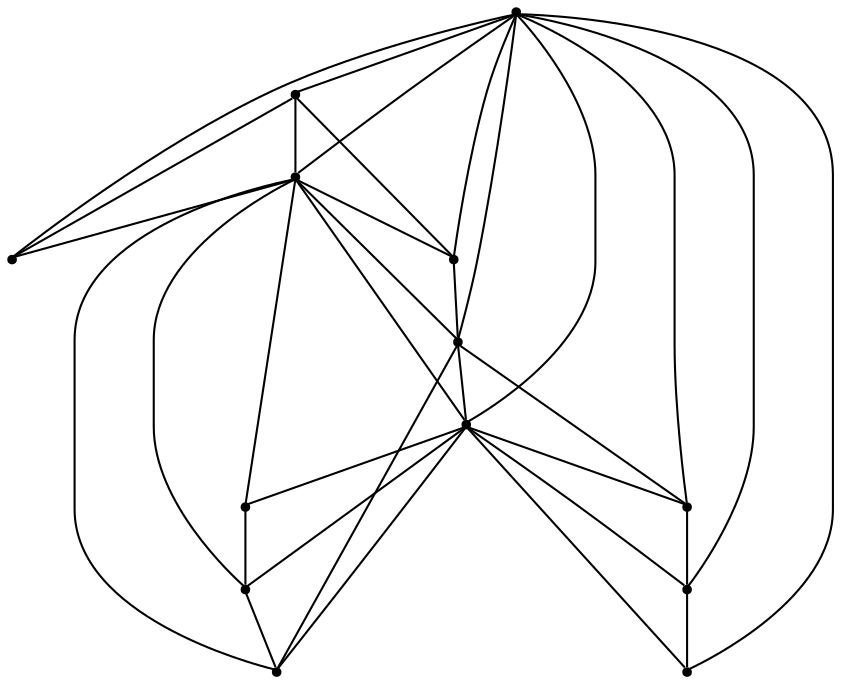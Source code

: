 graph {
  node [shape=point,comment="{\"directed\":false,\"doi\":\"10.1007/978-3-319-73915-1_3\",\"figure\":\"6 (1)\"}"]

  v0 [pos="619.5163592925495,384.77593143468005"]
  v1 [pos="503.9188396341433,498.6178978283383"]
  v2 [pos="448.27662137702293,641.6305661534757"]
  v3 [pos="520.163073230832,506.85656660738505"]
  v4 [pos="484.5407462538399,488.7882901823921"]
  v5 [pos="448.27662137702293,470.3939125024227"]
  v6 [pos="448.27662137702293,410.77052621054315"]
  v7 [pos="448.27662137702293,426.50394403877624"]
  v8 [pos="448.27662137702293,395.47773097400864"]
  v9 [pos="277.04102465719905,384.77593143468005"]
  v10 [pos="406.4533108771756,491.4635493043091"]
  v11 [pos="391.82180673014113,498.8376328612146"]
  v12 [pos="374.9941176068653,507.3118779435491"]

  v0 -- v1 [id="-1",pos="619.5163592925495,384.77593143468005 503.9188396341433,498.6178978283383 503.9188396341433,498.6178978283383 503.9188396341433,498.6178978283383"]
  v9 -- v12 [id="-2",pos="277.04102465719905,384.77593143468005 374.9941176068653,507.3118779435491 374.9941176068653,507.3118779435491 374.9941176068653,507.3118779435491"]
  v9 -- v11 [id="-3",pos="277.04102465719905,384.77593143468005 391.82180673014113,498.8376328612146 391.82180673014113,498.8376328612146 391.82180673014113,498.8376328612146"]
  v9 -- v10 [id="-4",pos="277.04102465719905,384.77593143468005 406.4533108771756,491.4635493043091 406.4533108771756,491.4635493043091 406.4533108771756,491.4635493043091"]
  v9 -- v0 [id="-5",pos="277.04102465719905,384.77593143468005 619.5163592925495,384.77593143468005 619.5163592925495,384.77593143468005 619.5163592925495,384.77593143468005"]
  v9 -- v6 [id="-6",pos="277.04102465719905,384.77593143468005 448.27662137702293,410.77052621054315 448.27662137702293,410.77052621054315 448.27662137702293,410.77052621054315"]
  v9 -- v7 [id="-7",pos="277.04102465719905,384.77593143468005 448.27662137702293,426.50394403877624 448.27662137702293,426.50394403877624 448.27662137702293,426.50394403877624"]
  v9 -- v8 [id="-8",pos="277.04102465719905,384.77593143468005 448.27662137702293,395.47773097400864 448.27662137702293,395.47773097400864 448.27662137702293,395.47773097400864"]
  v12 -- v2 [id="-9",pos="374.9941176068653,507.3118779435491 448.27662137702293,641.6305661534757 448.27662137702293,641.6305661534757 448.27662137702293,641.6305661534757"]
  v12 -- v11 [id="-10",pos="374.9941176068653,507.3118779435491 391.82180673014113,498.8376328612146 391.82180673014113,498.8376328612146 391.82180673014113,498.8376328612146"]
  v11 -- v10 [id="-11",pos="391.82180673014113,498.8376328612146 406.4533108771756,491.4635493043091 406.4533108771756,491.4635493043091 406.4533108771756,491.4635493043091"]
  v10 -- v5 [id="-12",pos="406.4533108771756,491.4635493043091 448.27662137702293,470.3939125024227 448.27662137702293,470.3939125024227 448.27662137702293,470.3939125024227"]
  v11 -- v2 [id="-13",pos="391.82180673014113,498.8376328612146 448.27662137702293,641.6305661534757 448.27662137702293,641.6305661534757 448.27662137702293,641.6305661534757"]
  v10 -- v2 [id="-14",pos="406.4533108771756,491.4635493043091 448.27662137702293,641.6305661534757 448.27662137702293,641.6305661534757 448.27662137702293,641.6305661534757"]
  v2 -- v5 [id="-15",pos="448.27662137702293,641.6305661534757 448.27662137702293,470.3939125024227 448.27662137702293,470.3939125024227 448.27662137702293,470.3939125024227"]
  v2 -- v9 [id="-16",pos="448.27662137702293,641.6305661534757 277.04102465719905,384.77593143468005 277.04102465719905,384.77593143468005 277.04102465719905,384.77593143468005"]
  v2 -- v4 [id="-17",pos="448.27662137702293,641.6305661534757 484.5407462538399,488.7882901823921 484.5407462538399,488.7882901823921 484.5407462538399,488.7882901823921"]
  v2 -- v3 [id="-18",pos="448.27662137702293,641.6305661534757 520.163073230832,506.85656660738505 520.163073230832,506.85656660738505 520.163073230832,506.85656660738505"]
  v5 -- v0 [id="-19",pos="448.27662137702293,470.3939125024227 619.5163592925495,384.77593143468005 619.5163592925495,384.77593143468005 619.5163592925495,384.77593143468005"]
  v5 -- v9 [id="-20",pos="448.27662137702293,470.3939125024227 277.04102465719905,384.77593143468005 277.04102465719905,384.77593143468005 277.04102465719905,384.77593143468005"]
  v5 -- v7 [id="-21",pos="448.27662137702293,470.3939125024227 448.27662137702293,426.50394403877624 448.27662137702293,426.50394403877624 448.27662137702293,426.50394403877624"]
  v7 -- v6 [id="-22",pos="448.27662137702293,426.50394403877624 448.27662137702293,410.77052621054315 448.27662137702293,410.77052621054315 448.27662137702293,410.77052621054315"]
  v6 -- v8 [id="-23",pos="448.27662137702293,410.77052621054315 448.27662137702293,395.47773097400864 448.27662137702293,395.47773097400864 448.27662137702293,395.47773097400864"]
  v8 -- v0 [id="-24",pos="448.27662137702293,395.47773097400864 619.5163592925495,384.77593143468005 619.5163592925495,384.77593143468005 619.5163592925495,384.77593143468005"]
  v7 -- v0 [id="-25",pos="448.27662137702293,426.50394403877624 619.5163592925495,384.77593143468005 619.5163592925495,384.77593143468005 619.5163592925495,384.77593143468005"]
  v6 -- v0 [id="-26",pos="448.27662137702293,410.77052621054315 619.5163592925495,384.77593143468005 619.5163592925495,384.77593143468005 619.5163592925495,384.77593143468005"]
  v4 -- v0 [id="-27",pos="484.5407462538399,488.7882901823921 619.5163592925495,384.77593143468005 619.5163592925495,384.77593143468005 619.5163592925495,384.77593143468005"]
  v1 -- v2 [id="-28",pos="503.9188396341433,498.6178978283383 448.27662137702293,641.6305661534757 448.27662137702293,641.6305661534757 448.27662137702293,641.6305661534757"]
  v3 -- v1 [id="-29",pos="520.163073230832,506.85656660738505 503.9188396341433,498.6178978283383 503.9188396341433,498.6178978283383 503.9188396341433,498.6178978283383"]
  v1 -- v4 [id="-30",pos="503.9188396341433,498.6178978283383 484.5407462538399,488.7882901823921 484.5407462538399,488.7882901823921 484.5407462538399,488.7882901823921"]
  v4 -- v5 [id="-31",pos="484.5407462538399,488.7882901823921 448.27662137702293,470.3939125024227 448.27662137702293,470.3939125024227 448.27662137702293,470.3939125024227"]
  v3 -- v0 [id="-32",pos="520.163073230832,506.85656660738505 619.5163592925495,384.77593143468005 619.5163592925495,384.77593143468005 619.5163592925495,384.77593143468005"]
  v0 -- v2 [id="-33",pos="619.5163592925495,384.77593143468005 448.27662137702293,641.6305661534757 448.27662137702293,641.6305661534757 448.27662137702293,641.6305661534757"]
}